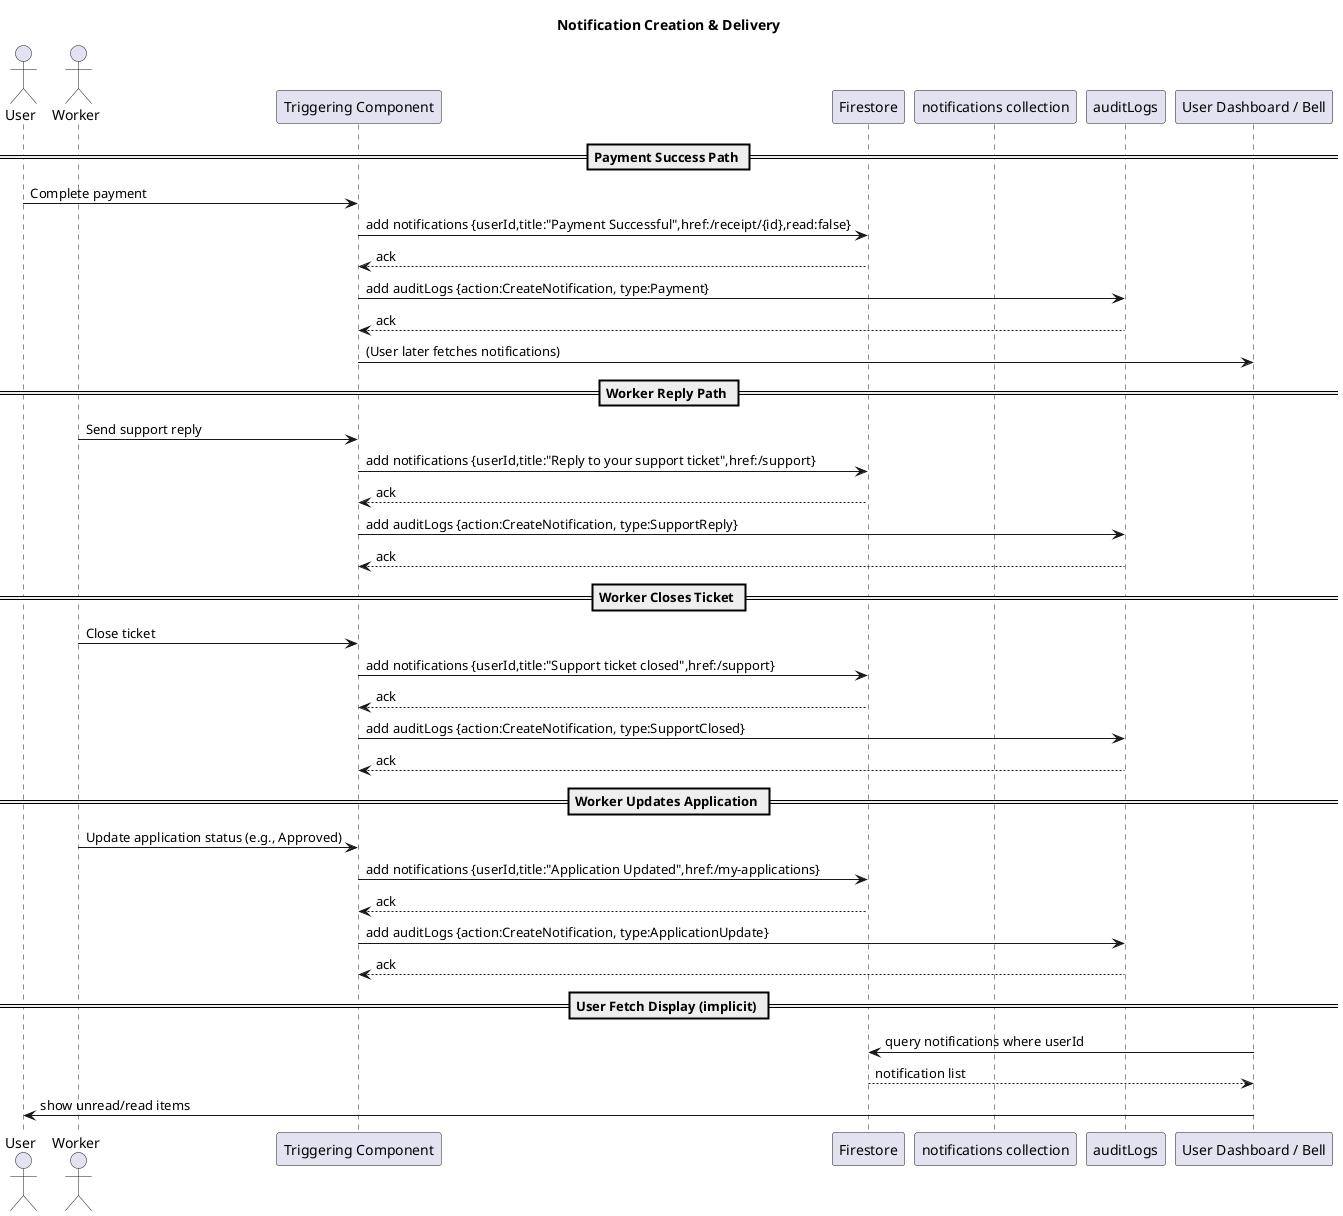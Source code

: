 @startuml notification_flow
title Notification Creation & Delivery
' =====================================================================
' Sources: payment/page.tsx, worker application & support pages
' =====================================================================
actor User
actor Worker
participant UI as "Triggering Component"
participant FS as "Firestore"
participant Notify as "notifications collection"
participant AUD as "auditLogs"
participant Dest as "User Dashboard / Bell"

== Payment Success Path ==
User -> UI: Complete payment
UI -> FS: add notifications {userId,title:"Payment Successful",href:/receipt/{id},read:false}
FS --> UI: ack
UI -> AUD: add auditLogs {action:CreateNotification, type:Payment}
AUD --> UI: ack
UI -> Dest: (User later fetches notifications)

== Worker Reply Path ==
Worker -> UI: Send support reply
UI -> FS: add notifications {userId,title:"Reply to your support ticket",href:/support}
FS --> UI: ack
UI -> AUD: add auditLogs {action:CreateNotification, type:SupportReply}
AUD --> UI: ack

== Worker Closes Ticket ==
Worker -> UI: Close ticket
UI -> FS: add notifications {userId,title:"Support ticket closed",href:/support}
FS --> UI: ack
UI -> AUD: add auditLogs {action:CreateNotification, type:SupportClosed}
AUD --> UI: ack

== Worker Updates Application ==
Worker -> UI: Update application status (e.g., Approved)
UI -> FS: add notifications {userId,title:"Application Updated",href:/my-applications}
FS --> UI: ack
UI -> AUD: add auditLogs {action:CreateNotification, type:ApplicationUpdate}
AUD --> UI: ack

== User Fetch Display (implicit) ==
Dest -> FS: query notifications where userId
FS --> Dest: notification list
Dest -> User: show unread/read items
@enduml
